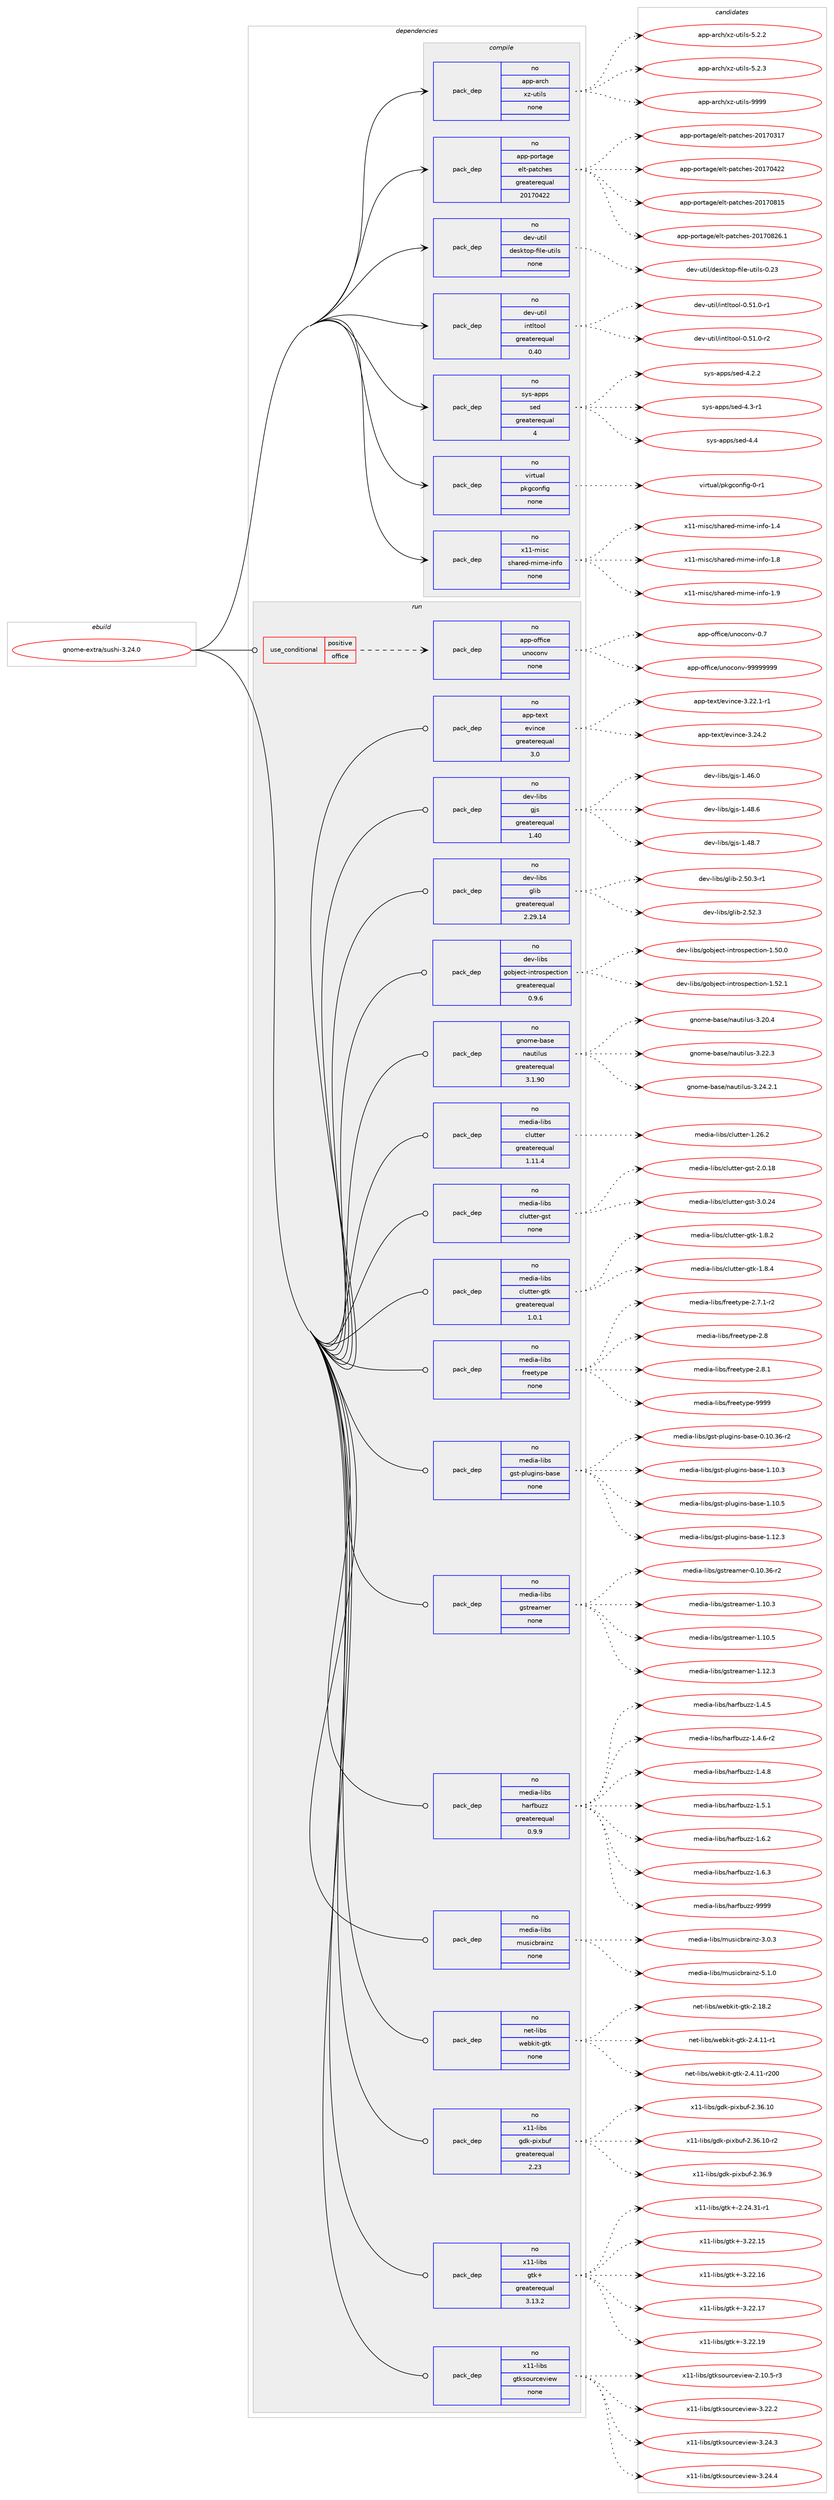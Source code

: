 digraph prolog {

# *************
# Graph options
# *************

newrank=true;
concentrate=true;
compound=true;
graph [rankdir=LR,fontname=Helvetica,fontsize=10,ranksep=1.5];#, ranksep=2.5, nodesep=0.2];
edge  [arrowhead=vee];
node  [fontname=Helvetica,fontsize=10];

# **********
# The ebuild
# **********

subgraph cluster_leftcol {
color=gray;
rank=same;
label=<<i>ebuild</i>>;
id [label="gnome-extra/sushi-3.24.0", color=red, width=4, href="../gnome-extra/sushi-3.24.0.svg"];
}

# ****************
# The dependencies
# ****************

subgraph cluster_midcol {
color=gray;
label=<<i>dependencies</i>>;
subgraph cluster_compile {
fillcolor="#eeeeee";
style=filled;
label=<<i>compile</i>>;
subgraph pack225061 {
dependency312137 [label=<<TABLE BORDER="0" CELLBORDER="1" CELLSPACING="0" CELLPADDING="4" WIDTH="220"><TR><TD ROWSPAN="6" CELLPADDING="30">pack_dep</TD></TR><TR><TD WIDTH="110">no</TD></TR><TR><TD>app-arch</TD></TR><TR><TD>xz-utils</TD></TR><TR><TD>none</TD></TR><TR><TD></TD></TR></TABLE>>, shape=none, color=blue];
}
id:e -> dependency312137:w [weight=20,style="solid",arrowhead="vee"];
subgraph pack225062 {
dependency312138 [label=<<TABLE BORDER="0" CELLBORDER="1" CELLSPACING="0" CELLPADDING="4" WIDTH="220"><TR><TD ROWSPAN="6" CELLPADDING="30">pack_dep</TD></TR><TR><TD WIDTH="110">no</TD></TR><TR><TD>app-portage</TD></TR><TR><TD>elt-patches</TD></TR><TR><TD>greaterequal</TD></TR><TR><TD>20170422</TD></TR></TABLE>>, shape=none, color=blue];
}
id:e -> dependency312138:w [weight=20,style="solid",arrowhead="vee"];
subgraph pack225063 {
dependency312139 [label=<<TABLE BORDER="0" CELLBORDER="1" CELLSPACING="0" CELLPADDING="4" WIDTH="220"><TR><TD ROWSPAN="6" CELLPADDING="30">pack_dep</TD></TR><TR><TD WIDTH="110">no</TD></TR><TR><TD>dev-util</TD></TR><TR><TD>desktop-file-utils</TD></TR><TR><TD>none</TD></TR><TR><TD></TD></TR></TABLE>>, shape=none, color=blue];
}
id:e -> dependency312139:w [weight=20,style="solid",arrowhead="vee"];
subgraph pack225064 {
dependency312140 [label=<<TABLE BORDER="0" CELLBORDER="1" CELLSPACING="0" CELLPADDING="4" WIDTH="220"><TR><TD ROWSPAN="6" CELLPADDING="30">pack_dep</TD></TR><TR><TD WIDTH="110">no</TD></TR><TR><TD>dev-util</TD></TR><TR><TD>intltool</TD></TR><TR><TD>greaterequal</TD></TR><TR><TD>0.40</TD></TR></TABLE>>, shape=none, color=blue];
}
id:e -> dependency312140:w [weight=20,style="solid",arrowhead="vee"];
subgraph pack225065 {
dependency312141 [label=<<TABLE BORDER="0" CELLBORDER="1" CELLSPACING="0" CELLPADDING="4" WIDTH="220"><TR><TD ROWSPAN="6" CELLPADDING="30">pack_dep</TD></TR><TR><TD WIDTH="110">no</TD></TR><TR><TD>sys-apps</TD></TR><TR><TD>sed</TD></TR><TR><TD>greaterequal</TD></TR><TR><TD>4</TD></TR></TABLE>>, shape=none, color=blue];
}
id:e -> dependency312141:w [weight=20,style="solid",arrowhead="vee"];
subgraph pack225066 {
dependency312142 [label=<<TABLE BORDER="0" CELLBORDER="1" CELLSPACING="0" CELLPADDING="4" WIDTH="220"><TR><TD ROWSPAN="6" CELLPADDING="30">pack_dep</TD></TR><TR><TD WIDTH="110">no</TD></TR><TR><TD>virtual</TD></TR><TR><TD>pkgconfig</TD></TR><TR><TD>none</TD></TR><TR><TD></TD></TR></TABLE>>, shape=none, color=blue];
}
id:e -> dependency312142:w [weight=20,style="solid",arrowhead="vee"];
subgraph pack225067 {
dependency312143 [label=<<TABLE BORDER="0" CELLBORDER="1" CELLSPACING="0" CELLPADDING="4" WIDTH="220"><TR><TD ROWSPAN="6" CELLPADDING="30">pack_dep</TD></TR><TR><TD WIDTH="110">no</TD></TR><TR><TD>x11-misc</TD></TR><TR><TD>shared-mime-info</TD></TR><TR><TD>none</TD></TR><TR><TD></TD></TR></TABLE>>, shape=none, color=blue];
}
id:e -> dependency312143:w [weight=20,style="solid",arrowhead="vee"];
}
subgraph cluster_compileandrun {
fillcolor="#eeeeee";
style=filled;
label=<<i>compile and run</i>>;
}
subgraph cluster_run {
fillcolor="#eeeeee";
style=filled;
label=<<i>run</i>>;
subgraph cond82106 {
dependency312144 [label=<<TABLE BORDER="0" CELLBORDER="1" CELLSPACING="0" CELLPADDING="4"><TR><TD ROWSPAN="3" CELLPADDING="10">use_conditional</TD></TR><TR><TD>positive</TD></TR><TR><TD>office</TD></TR></TABLE>>, shape=none, color=red];
subgraph pack225068 {
dependency312145 [label=<<TABLE BORDER="0" CELLBORDER="1" CELLSPACING="0" CELLPADDING="4" WIDTH="220"><TR><TD ROWSPAN="6" CELLPADDING="30">pack_dep</TD></TR><TR><TD WIDTH="110">no</TD></TR><TR><TD>app-office</TD></TR><TR><TD>unoconv</TD></TR><TR><TD>none</TD></TR><TR><TD></TD></TR></TABLE>>, shape=none, color=blue];
}
dependency312144:e -> dependency312145:w [weight=20,style="dashed",arrowhead="vee"];
}
id:e -> dependency312144:w [weight=20,style="solid",arrowhead="odot"];
subgraph pack225069 {
dependency312146 [label=<<TABLE BORDER="0" CELLBORDER="1" CELLSPACING="0" CELLPADDING="4" WIDTH="220"><TR><TD ROWSPAN="6" CELLPADDING="30">pack_dep</TD></TR><TR><TD WIDTH="110">no</TD></TR><TR><TD>app-text</TD></TR><TR><TD>evince</TD></TR><TR><TD>greaterequal</TD></TR><TR><TD>3.0</TD></TR></TABLE>>, shape=none, color=blue];
}
id:e -> dependency312146:w [weight=20,style="solid",arrowhead="odot"];
subgraph pack225070 {
dependency312147 [label=<<TABLE BORDER="0" CELLBORDER="1" CELLSPACING="0" CELLPADDING="4" WIDTH="220"><TR><TD ROWSPAN="6" CELLPADDING="30">pack_dep</TD></TR><TR><TD WIDTH="110">no</TD></TR><TR><TD>dev-libs</TD></TR><TR><TD>gjs</TD></TR><TR><TD>greaterequal</TD></TR><TR><TD>1.40</TD></TR></TABLE>>, shape=none, color=blue];
}
id:e -> dependency312147:w [weight=20,style="solid",arrowhead="odot"];
subgraph pack225071 {
dependency312148 [label=<<TABLE BORDER="0" CELLBORDER="1" CELLSPACING="0" CELLPADDING="4" WIDTH="220"><TR><TD ROWSPAN="6" CELLPADDING="30">pack_dep</TD></TR><TR><TD WIDTH="110">no</TD></TR><TR><TD>dev-libs</TD></TR><TR><TD>glib</TD></TR><TR><TD>greaterequal</TD></TR><TR><TD>2.29.14</TD></TR></TABLE>>, shape=none, color=blue];
}
id:e -> dependency312148:w [weight=20,style="solid",arrowhead="odot"];
subgraph pack225072 {
dependency312149 [label=<<TABLE BORDER="0" CELLBORDER="1" CELLSPACING="0" CELLPADDING="4" WIDTH="220"><TR><TD ROWSPAN="6" CELLPADDING="30">pack_dep</TD></TR><TR><TD WIDTH="110">no</TD></TR><TR><TD>dev-libs</TD></TR><TR><TD>gobject-introspection</TD></TR><TR><TD>greaterequal</TD></TR><TR><TD>0.9.6</TD></TR></TABLE>>, shape=none, color=blue];
}
id:e -> dependency312149:w [weight=20,style="solid",arrowhead="odot"];
subgraph pack225073 {
dependency312150 [label=<<TABLE BORDER="0" CELLBORDER="1" CELLSPACING="0" CELLPADDING="4" WIDTH="220"><TR><TD ROWSPAN="6" CELLPADDING="30">pack_dep</TD></TR><TR><TD WIDTH="110">no</TD></TR><TR><TD>gnome-base</TD></TR><TR><TD>nautilus</TD></TR><TR><TD>greaterequal</TD></TR><TR><TD>3.1.90</TD></TR></TABLE>>, shape=none, color=blue];
}
id:e -> dependency312150:w [weight=20,style="solid",arrowhead="odot"];
subgraph pack225074 {
dependency312151 [label=<<TABLE BORDER="0" CELLBORDER="1" CELLSPACING="0" CELLPADDING="4" WIDTH="220"><TR><TD ROWSPAN="6" CELLPADDING="30">pack_dep</TD></TR><TR><TD WIDTH="110">no</TD></TR><TR><TD>media-libs</TD></TR><TR><TD>clutter</TD></TR><TR><TD>greaterequal</TD></TR><TR><TD>1.11.4</TD></TR></TABLE>>, shape=none, color=blue];
}
id:e -> dependency312151:w [weight=20,style="solid",arrowhead="odot"];
subgraph pack225075 {
dependency312152 [label=<<TABLE BORDER="0" CELLBORDER="1" CELLSPACING="0" CELLPADDING="4" WIDTH="220"><TR><TD ROWSPAN="6" CELLPADDING="30">pack_dep</TD></TR><TR><TD WIDTH="110">no</TD></TR><TR><TD>media-libs</TD></TR><TR><TD>clutter-gst</TD></TR><TR><TD>none</TD></TR><TR><TD></TD></TR></TABLE>>, shape=none, color=blue];
}
id:e -> dependency312152:w [weight=20,style="solid",arrowhead="odot"];
subgraph pack225076 {
dependency312153 [label=<<TABLE BORDER="0" CELLBORDER="1" CELLSPACING="0" CELLPADDING="4" WIDTH="220"><TR><TD ROWSPAN="6" CELLPADDING="30">pack_dep</TD></TR><TR><TD WIDTH="110">no</TD></TR><TR><TD>media-libs</TD></TR><TR><TD>clutter-gtk</TD></TR><TR><TD>greaterequal</TD></TR><TR><TD>1.0.1</TD></TR></TABLE>>, shape=none, color=blue];
}
id:e -> dependency312153:w [weight=20,style="solid",arrowhead="odot"];
subgraph pack225077 {
dependency312154 [label=<<TABLE BORDER="0" CELLBORDER="1" CELLSPACING="0" CELLPADDING="4" WIDTH="220"><TR><TD ROWSPAN="6" CELLPADDING="30">pack_dep</TD></TR><TR><TD WIDTH="110">no</TD></TR><TR><TD>media-libs</TD></TR><TR><TD>freetype</TD></TR><TR><TD>none</TD></TR><TR><TD></TD></TR></TABLE>>, shape=none, color=blue];
}
id:e -> dependency312154:w [weight=20,style="solid",arrowhead="odot"];
subgraph pack225078 {
dependency312155 [label=<<TABLE BORDER="0" CELLBORDER="1" CELLSPACING="0" CELLPADDING="4" WIDTH="220"><TR><TD ROWSPAN="6" CELLPADDING="30">pack_dep</TD></TR><TR><TD WIDTH="110">no</TD></TR><TR><TD>media-libs</TD></TR><TR><TD>gst-plugins-base</TD></TR><TR><TD>none</TD></TR><TR><TD></TD></TR></TABLE>>, shape=none, color=blue];
}
id:e -> dependency312155:w [weight=20,style="solid",arrowhead="odot"];
subgraph pack225079 {
dependency312156 [label=<<TABLE BORDER="0" CELLBORDER="1" CELLSPACING="0" CELLPADDING="4" WIDTH="220"><TR><TD ROWSPAN="6" CELLPADDING="30">pack_dep</TD></TR><TR><TD WIDTH="110">no</TD></TR><TR><TD>media-libs</TD></TR><TR><TD>gstreamer</TD></TR><TR><TD>none</TD></TR><TR><TD></TD></TR></TABLE>>, shape=none, color=blue];
}
id:e -> dependency312156:w [weight=20,style="solid",arrowhead="odot"];
subgraph pack225080 {
dependency312157 [label=<<TABLE BORDER="0" CELLBORDER="1" CELLSPACING="0" CELLPADDING="4" WIDTH="220"><TR><TD ROWSPAN="6" CELLPADDING="30">pack_dep</TD></TR><TR><TD WIDTH="110">no</TD></TR><TR><TD>media-libs</TD></TR><TR><TD>harfbuzz</TD></TR><TR><TD>greaterequal</TD></TR><TR><TD>0.9.9</TD></TR></TABLE>>, shape=none, color=blue];
}
id:e -> dependency312157:w [weight=20,style="solid",arrowhead="odot"];
subgraph pack225081 {
dependency312158 [label=<<TABLE BORDER="0" CELLBORDER="1" CELLSPACING="0" CELLPADDING="4" WIDTH="220"><TR><TD ROWSPAN="6" CELLPADDING="30">pack_dep</TD></TR><TR><TD WIDTH="110">no</TD></TR><TR><TD>media-libs</TD></TR><TR><TD>musicbrainz</TD></TR><TR><TD>none</TD></TR><TR><TD></TD></TR></TABLE>>, shape=none, color=blue];
}
id:e -> dependency312158:w [weight=20,style="solid",arrowhead="odot"];
subgraph pack225082 {
dependency312159 [label=<<TABLE BORDER="0" CELLBORDER="1" CELLSPACING="0" CELLPADDING="4" WIDTH="220"><TR><TD ROWSPAN="6" CELLPADDING="30">pack_dep</TD></TR><TR><TD WIDTH="110">no</TD></TR><TR><TD>net-libs</TD></TR><TR><TD>webkit-gtk</TD></TR><TR><TD>none</TD></TR><TR><TD></TD></TR></TABLE>>, shape=none, color=blue];
}
id:e -> dependency312159:w [weight=20,style="solid",arrowhead="odot"];
subgraph pack225083 {
dependency312160 [label=<<TABLE BORDER="0" CELLBORDER="1" CELLSPACING="0" CELLPADDING="4" WIDTH="220"><TR><TD ROWSPAN="6" CELLPADDING="30">pack_dep</TD></TR><TR><TD WIDTH="110">no</TD></TR><TR><TD>x11-libs</TD></TR><TR><TD>gdk-pixbuf</TD></TR><TR><TD>greaterequal</TD></TR><TR><TD>2.23</TD></TR></TABLE>>, shape=none, color=blue];
}
id:e -> dependency312160:w [weight=20,style="solid",arrowhead="odot"];
subgraph pack225084 {
dependency312161 [label=<<TABLE BORDER="0" CELLBORDER="1" CELLSPACING="0" CELLPADDING="4" WIDTH="220"><TR><TD ROWSPAN="6" CELLPADDING="30">pack_dep</TD></TR><TR><TD WIDTH="110">no</TD></TR><TR><TD>x11-libs</TD></TR><TR><TD>gtk+</TD></TR><TR><TD>greaterequal</TD></TR><TR><TD>3.13.2</TD></TR></TABLE>>, shape=none, color=blue];
}
id:e -> dependency312161:w [weight=20,style="solid",arrowhead="odot"];
subgraph pack225085 {
dependency312162 [label=<<TABLE BORDER="0" CELLBORDER="1" CELLSPACING="0" CELLPADDING="4" WIDTH="220"><TR><TD ROWSPAN="6" CELLPADDING="30">pack_dep</TD></TR><TR><TD WIDTH="110">no</TD></TR><TR><TD>x11-libs</TD></TR><TR><TD>gtksourceview</TD></TR><TR><TD>none</TD></TR><TR><TD></TD></TR></TABLE>>, shape=none, color=blue];
}
id:e -> dependency312162:w [weight=20,style="solid",arrowhead="odot"];
}
}

# **************
# The candidates
# **************

subgraph cluster_choices {
rank=same;
color=gray;
label=<<i>candidates</i>>;

subgraph choice225061 {
color=black;
nodesep=1;
choice971121124597114991044712012245117116105108115455346504650 [label="app-arch/xz-utils-5.2.2", color=red, width=4,href="../app-arch/xz-utils-5.2.2.svg"];
choice971121124597114991044712012245117116105108115455346504651 [label="app-arch/xz-utils-5.2.3", color=red, width=4,href="../app-arch/xz-utils-5.2.3.svg"];
choice9711211245971149910447120122451171161051081154557575757 [label="app-arch/xz-utils-9999", color=red, width=4,href="../app-arch/xz-utils-9999.svg"];
dependency312137:e -> choice971121124597114991044712012245117116105108115455346504650:w [style=dotted,weight="100"];
dependency312137:e -> choice971121124597114991044712012245117116105108115455346504651:w [style=dotted,weight="100"];
dependency312137:e -> choice9711211245971149910447120122451171161051081154557575757:w [style=dotted,weight="100"];
}
subgraph choice225062 {
color=black;
nodesep=1;
choice97112112451121111141169710310147101108116451129711699104101115455048495548514955 [label="app-portage/elt-patches-20170317", color=red, width=4,href="../app-portage/elt-patches-20170317.svg"];
choice97112112451121111141169710310147101108116451129711699104101115455048495548525050 [label="app-portage/elt-patches-20170422", color=red, width=4,href="../app-portage/elt-patches-20170422.svg"];
choice97112112451121111141169710310147101108116451129711699104101115455048495548564953 [label="app-portage/elt-patches-20170815", color=red, width=4,href="../app-portage/elt-patches-20170815.svg"];
choice971121124511211111411697103101471011081164511297116991041011154550484955485650544649 [label="app-portage/elt-patches-20170826.1", color=red, width=4,href="../app-portage/elt-patches-20170826.1.svg"];
dependency312138:e -> choice97112112451121111141169710310147101108116451129711699104101115455048495548514955:w [style=dotted,weight="100"];
dependency312138:e -> choice97112112451121111141169710310147101108116451129711699104101115455048495548525050:w [style=dotted,weight="100"];
dependency312138:e -> choice97112112451121111141169710310147101108116451129711699104101115455048495548564953:w [style=dotted,weight="100"];
dependency312138:e -> choice971121124511211111411697103101471011081164511297116991041011154550484955485650544649:w [style=dotted,weight="100"];
}
subgraph choice225063 {
color=black;
nodesep=1;
choice100101118451171161051084710010111510711611111245102105108101451171161051081154548465051 [label="dev-util/desktop-file-utils-0.23", color=red, width=4,href="../dev-util/desktop-file-utils-0.23.svg"];
dependency312139:e -> choice100101118451171161051084710010111510711611111245102105108101451171161051081154548465051:w [style=dotted,weight="100"];
}
subgraph choice225064 {
color=black;
nodesep=1;
choice1001011184511711610510847105110116108116111111108454846534946484511449 [label="dev-util/intltool-0.51.0-r1", color=red, width=4,href="../dev-util/intltool-0.51.0-r1.svg"];
choice1001011184511711610510847105110116108116111111108454846534946484511450 [label="dev-util/intltool-0.51.0-r2", color=red, width=4,href="../dev-util/intltool-0.51.0-r2.svg"];
dependency312140:e -> choice1001011184511711610510847105110116108116111111108454846534946484511449:w [style=dotted,weight="100"];
dependency312140:e -> choice1001011184511711610510847105110116108116111111108454846534946484511450:w [style=dotted,weight="100"];
}
subgraph choice225065 {
color=black;
nodesep=1;
choice115121115459711211211547115101100455246504650 [label="sys-apps/sed-4.2.2", color=red, width=4,href="../sys-apps/sed-4.2.2.svg"];
choice115121115459711211211547115101100455246514511449 [label="sys-apps/sed-4.3-r1", color=red, width=4,href="../sys-apps/sed-4.3-r1.svg"];
choice11512111545971121121154711510110045524652 [label="sys-apps/sed-4.4", color=red, width=4,href="../sys-apps/sed-4.4.svg"];
dependency312141:e -> choice115121115459711211211547115101100455246504650:w [style=dotted,weight="100"];
dependency312141:e -> choice115121115459711211211547115101100455246514511449:w [style=dotted,weight="100"];
dependency312141:e -> choice11512111545971121121154711510110045524652:w [style=dotted,weight="100"];
}
subgraph choice225066 {
color=black;
nodesep=1;
choice11810511411611797108471121071039911111010210510345484511449 [label="virtual/pkgconfig-0-r1", color=red, width=4,href="../virtual/pkgconfig-0-r1.svg"];
dependency312142:e -> choice11810511411611797108471121071039911111010210510345484511449:w [style=dotted,weight="100"];
}
subgraph choice225067 {
color=black;
nodesep=1;
choice120494945109105115994711510497114101100451091051091014510511010211145494652 [label="x11-misc/shared-mime-info-1.4", color=red, width=4,href="../x11-misc/shared-mime-info-1.4.svg"];
choice120494945109105115994711510497114101100451091051091014510511010211145494656 [label="x11-misc/shared-mime-info-1.8", color=red, width=4,href="../x11-misc/shared-mime-info-1.8.svg"];
choice120494945109105115994711510497114101100451091051091014510511010211145494657 [label="x11-misc/shared-mime-info-1.9", color=red, width=4,href="../x11-misc/shared-mime-info-1.9.svg"];
dependency312143:e -> choice120494945109105115994711510497114101100451091051091014510511010211145494652:w [style=dotted,weight="100"];
dependency312143:e -> choice120494945109105115994711510497114101100451091051091014510511010211145494656:w [style=dotted,weight="100"];
dependency312143:e -> choice120494945109105115994711510497114101100451091051091014510511010211145494657:w [style=dotted,weight="100"];
}
subgraph choice225068 {
color=black;
nodesep=1;
choice971121124511110210210599101471171101119911111011845484655 [label="app-office/unoconv-0.7", color=red, width=4,href="../app-office/unoconv-0.7.svg"];
choice9711211245111102102105991014711711011199111110118455757575757575757 [label="app-office/unoconv-99999999", color=red, width=4,href="../app-office/unoconv-99999999.svg"];
dependency312145:e -> choice971121124511110210210599101471171101119911111011845484655:w [style=dotted,weight="100"];
dependency312145:e -> choice9711211245111102102105991014711711011199111110118455757575757575757:w [style=dotted,weight="100"];
}
subgraph choice225069 {
color=black;
nodesep=1;
choice97112112451161011201164710111810511099101455146505046494511449 [label="app-text/evince-3.22.1-r1", color=red, width=4,href="../app-text/evince-3.22.1-r1.svg"];
choice9711211245116101120116471011181051109910145514650524650 [label="app-text/evince-3.24.2", color=red, width=4,href="../app-text/evince-3.24.2.svg"];
dependency312146:e -> choice97112112451161011201164710111810511099101455146505046494511449:w [style=dotted,weight="100"];
dependency312146:e -> choice9711211245116101120116471011181051109910145514650524650:w [style=dotted,weight="100"];
}
subgraph choice225070 {
color=black;
nodesep=1;
choice10010111845108105981154710310611545494652544648 [label="dev-libs/gjs-1.46.0", color=red, width=4,href="../dev-libs/gjs-1.46.0.svg"];
choice10010111845108105981154710310611545494652564654 [label="dev-libs/gjs-1.48.6", color=red, width=4,href="../dev-libs/gjs-1.48.6.svg"];
choice10010111845108105981154710310611545494652564655 [label="dev-libs/gjs-1.48.7", color=red, width=4,href="../dev-libs/gjs-1.48.7.svg"];
dependency312147:e -> choice10010111845108105981154710310611545494652544648:w [style=dotted,weight="100"];
dependency312147:e -> choice10010111845108105981154710310611545494652564654:w [style=dotted,weight="100"];
dependency312147:e -> choice10010111845108105981154710310611545494652564655:w [style=dotted,weight="100"];
}
subgraph choice225071 {
color=black;
nodesep=1;
choice10010111845108105981154710310810598455046534846514511449 [label="dev-libs/glib-2.50.3-r1", color=red, width=4,href="../dev-libs/glib-2.50.3-r1.svg"];
choice1001011184510810598115471031081059845504653504651 [label="dev-libs/glib-2.52.3", color=red, width=4,href="../dev-libs/glib-2.52.3.svg"];
dependency312148:e -> choice10010111845108105981154710310810598455046534846514511449:w [style=dotted,weight="100"];
dependency312148:e -> choice1001011184510810598115471031081059845504653504651:w [style=dotted,weight="100"];
}
subgraph choice225072 {
color=black;
nodesep=1;
choice1001011184510810598115471031119810610199116451051101161141111151121019911610511111045494653484648 [label="dev-libs/gobject-introspection-1.50.0", color=red, width=4,href="../dev-libs/gobject-introspection-1.50.0.svg"];
choice1001011184510810598115471031119810610199116451051101161141111151121019911610511111045494653504649 [label="dev-libs/gobject-introspection-1.52.1", color=red, width=4,href="../dev-libs/gobject-introspection-1.52.1.svg"];
dependency312149:e -> choice1001011184510810598115471031119810610199116451051101161141111151121019911610511111045494653484648:w [style=dotted,weight="100"];
dependency312149:e -> choice1001011184510810598115471031119810610199116451051101161141111151121019911610511111045494653504649:w [style=dotted,weight="100"];
}
subgraph choice225073 {
color=black;
nodesep=1;
choice103110111109101459897115101471109711711610510811711545514650484652 [label="gnome-base/nautilus-3.20.4", color=red, width=4,href="../gnome-base/nautilus-3.20.4.svg"];
choice103110111109101459897115101471109711711610510811711545514650504651 [label="gnome-base/nautilus-3.22.3", color=red, width=4,href="../gnome-base/nautilus-3.22.3.svg"];
choice1031101111091014598971151014711097117116105108117115455146505246504649 [label="gnome-base/nautilus-3.24.2.1", color=red, width=4,href="../gnome-base/nautilus-3.24.2.1.svg"];
dependency312150:e -> choice103110111109101459897115101471109711711610510811711545514650484652:w [style=dotted,weight="100"];
dependency312150:e -> choice103110111109101459897115101471109711711610510811711545514650504651:w [style=dotted,weight="100"];
dependency312150:e -> choice1031101111091014598971151014711097117116105108117115455146505246504649:w [style=dotted,weight="100"];
}
subgraph choice225074 {
color=black;
nodesep=1;
choice109101100105974510810598115479910811711611610111445494650544650 [label="media-libs/clutter-1.26.2", color=red, width=4,href="../media-libs/clutter-1.26.2.svg"];
dependency312151:e -> choice109101100105974510810598115479910811711611610111445494650544650:w [style=dotted,weight="100"];
}
subgraph choice225075 {
color=black;
nodesep=1;
choice10910110010597451081059811547991081171161161011144510311511645504648464956 [label="media-libs/clutter-gst-2.0.18", color=red, width=4,href="../media-libs/clutter-gst-2.0.18.svg"];
choice10910110010597451081059811547991081171161161011144510311511645514648465052 [label="media-libs/clutter-gst-3.0.24", color=red, width=4,href="../media-libs/clutter-gst-3.0.24.svg"];
dependency312152:e -> choice10910110010597451081059811547991081171161161011144510311511645504648464956:w [style=dotted,weight="100"];
dependency312152:e -> choice10910110010597451081059811547991081171161161011144510311511645514648465052:w [style=dotted,weight="100"];
}
subgraph choice225076 {
color=black;
nodesep=1;
choice109101100105974510810598115479910811711611610111445103116107454946564650 [label="media-libs/clutter-gtk-1.8.2", color=red, width=4,href="../media-libs/clutter-gtk-1.8.2.svg"];
choice109101100105974510810598115479910811711611610111445103116107454946564652 [label="media-libs/clutter-gtk-1.8.4", color=red, width=4,href="../media-libs/clutter-gtk-1.8.4.svg"];
dependency312153:e -> choice109101100105974510810598115479910811711611610111445103116107454946564650:w [style=dotted,weight="100"];
dependency312153:e -> choice109101100105974510810598115479910811711611610111445103116107454946564652:w [style=dotted,weight="100"];
}
subgraph choice225077 {
color=black;
nodesep=1;
choice109101100105974510810598115471021141011011161211121014550465546494511450 [label="media-libs/freetype-2.7.1-r2", color=red, width=4,href="../media-libs/freetype-2.7.1-r2.svg"];
choice1091011001059745108105981154710211410110111612111210145504656 [label="media-libs/freetype-2.8", color=red, width=4,href="../media-libs/freetype-2.8.svg"];
choice10910110010597451081059811547102114101101116121112101455046564649 [label="media-libs/freetype-2.8.1", color=red, width=4,href="../media-libs/freetype-2.8.1.svg"];
choice109101100105974510810598115471021141011011161211121014557575757 [label="media-libs/freetype-9999", color=red, width=4,href="../media-libs/freetype-9999.svg"];
dependency312154:e -> choice109101100105974510810598115471021141011011161211121014550465546494511450:w [style=dotted,weight="100"];
dependency312154:e -> choice1091011001059745108105981154710211410110111612111210145504656:w [style=dotted,weight="100"];
dependency312154:e -> choice10910110010597451081059811547102114101101116121112101455046564649:w [style=dotted,weight="100"];
dependency312154:e -> choice109101100105974510810598115471021141011011161211121014557575757:w [style=dotted,weight="100"];
}
subgraph choice225078 {
color=black;
nodesep=1;
choice109101100105974510810598115471031151164511210811710310511011545989711510145484649484651544511450 [label="media-libs/gst-plugins-base-0.10.36-r2", color=red, width=4,href="../media-libs/gst-plugins-base-0.10.36-r2.svg"];
choice109101100105974510810598115471031151164511210811710310511011545989711510145494649484651 [label="media-libs/gst-plugins-base-1.10.3", color=red, width=4,href="../media-libs/gst-plugins-base-1.10.3.svg"];
choice109101100105974510810598115471031151164511210811710310511011545989711510145494649484653 [label="media-libs/gst-plugins-base-1.10.5", color=red, width=4,href="../media-libs/gst-plugins-base-1.10.5.svg"];
choice109101100105974510810598115471031151164511210811710310511011545989711510145494649504651 [label="media-libs/gst-plugins-base-1.12.3", color=red, width=4,href="../media-libs/gst-plugins-base-1.12.3.svg"];
dependency312155:e -> choice109101100105974510810598115471031151164511210811710310511011545989711510145484649484651544511450:w [style=dotted,weight="100"];
dependency312155:e -> choice109101100105974510810598115471031151164511210811710310511011545989711510145494649484651:w [style=dotted,weight="100"];
dependency312155:e -> choice109101100105974510810598115471031151164511210811710310511011545989711510145494649484653:w [style=dotted,weight="100"];
dependency312155:e -> choice109101100105974510810598115471031151164511210811710310511011545989711510145494649504651:w [style=dotted,weight="100"];
}
subgraph choice225079 {
color=black;
nodesep=1;
choice109101100105974510810598115471031151161141019710910111445484649484651544511450 [label="media-libs/gstreamer-0.10.36-r2", color=red, width=4,href="../media-libs/gstreamer-0.10.36-r2.svg"];
choice109101100105974510810598115471031151161141019710910111445494649484651 [label="media-libs/gstreamer-1.10.3", color=red, width=4,href="../media-libs/gstreamer-1.10.3.svg"];
choice109101100105974510810598115471031151161141019710910111445494649484653 [label="media-libs/gstreamer-1.10.5", color=red, width=4,href="../media-libs/gstreamer-1.10.5.svg"];
choice109101100105974510810598115471031151161141019710910111445494649504651 [label="media-libs/gstreamer-1.12.3", color=red, width=4,href="../media-libs/gstreamer-1.12.3.svg"];
dependency312156:e -> choice109101100105974510810598115471031151161141019710910111445484649484651544511450:w [style=dotted,weight="100"];
dependency312156:e -> choice109101100105974510810598115471031151161141019710910111445494649484651:w [style=dotted,weight="100"];
dependency312156:e -> choice109101100105974510810598115471031151161141019710910111445494649484653:w [style=dotted,weight="100"];
dependency312156:e -> choice109101100105974510810598115471031151161141019710910111445494649504651:w [style=dotted,weight="100"];
}
subgraph choice225080 {
color=black;
nodesep=1;
choice109101100105974510810598115471049711410298117122122454946524653 [label="media-libs/harfbuzz-1.4.5", color=red, width=4,href="../media-libs/harfbuzz-1.4.5.svg"];
choice1091011001059745108105981154710497114102981171221224549465246544511450 [label="media-libs/harfbuzz-1.4.6-r2", color=red, width=4,href="../media-libs/harfbuzz-1.4.6-r2.svg"];
choice109101100105974510810598115471049711410298117122122454946524656 [label="media-libs/harfbuzz-1.4.8", color=red, width=4,href="../media-libs/harfbuzz-1.4.8.svg"];
choice109101100105974510810598115471049711410298117122122454946534649 [label="media-libs/harfbuzz-1.5.1", color=red, width=4,href="../media-libs/harfbuzz-1.5.1.svg"];
choice109101100105974510810598115471049711410298117122122454946544650 [label="media-libs/harfbuzz-1.6.2", color=red, width=4,href="../media-libs/harfbuzz-1.6.2.svg"];
choice109101100105974510810598115471049711410298117122122454946544651 [label="media-libs/harfbuzz-1.6.3", color=red, width=4,href="../media-libs/harfbuzz-1.6.3.svg"];
choice1091011001059745108105981154710497114102981171221224557575757 [label="media-libs/harfbuzz-9999", color=red, width=4,href="../media-libs/harfbuzz-9999.svg"];
dependency312157:e -> choice109101100105974510810598115471049711410298117122122454946524653:w [style=dotted,weight="100"];
dependency312157:e -> choice1091011001059745108105981154710497114102981171221224549465246544511450:w [style=dotted,weight="100"];
dependency312157:e -> choice109101100105974510810598115471049711410298117122122454946524656:w [style=dotted,weight="100"];
dependency312157:e -> choice109101100105974510810598115471049711410298117122122454946534649:w [style=dotted,weight="100"];
dependency312157:e -> choice109101100105974510810598115471049711410298117122122454946544650:w [style=dotted,weight="100"];
dependency312157:e -> choice109101100105974510810598115471049711410298117122122454946544651:w [style=dotted,weight="100"];
dependency312157:e -> choice1091011001059745108105981154710497114102981171221224557575757:w [style=dotted,weight="100"];
}
subgraph choice225081 {
color=black;
nodesep=1;
choice10910110010597451081059811547109117115105999811497105110122455146484651 [label="media-libs/musicbrainz-3.0.3", color=red, width=4,href="../media-libs/musicbrainz-3.0.3.svg"];
choice10910110010597451081059811547109117115105999811497105110122455346494648 [label="media-libs/musicbrainz-5.1.0", color=red, width=4,href="../media-libs/musicbrainz-5.1.0.svg"];
dependency312158:e -> choice10910110010597451081059811547109117115105999811497105110122455146484651:w [style=dotted,weight="100"];
dependency312158:e -> choice10910110010597451081059811547109117115105999811497105110122455346494648:w [style=dotted,weight="100"];
}
subgraph choice225082 {
color=black;
nodesep=1;
choice110101116451081059811547119101981071051164510311610745504649564650 [label="net-libs/webkit-gtk-2.18.2", color=red, width=4,href="../net-libs/webkit-gtk-2.18.2.svg"];
choice1101011164510810598115471191019810710511645103116107455046524649494511449 [label="net-libs/webkit-gtk-2.4.11-r1", color=red, width=4,href="../net-libs/webkit-gtk-2.4.11-r1.svg"];
choice11010111645108105981154711910198107105116451031161074550465246494945114504848 [label="net-libs/webkit-gtk-2.4.11-r200", color=red, width=4,href="../net-libs/webkit-gtk-2.4.11-r200.svg"];
dependency312159:e -> choice110101116451081059811547119101981071051164510311610745504649564650:w [style=dotted,weight="100"];
dependency312159:e -> choice1101011164510810598115471191019810710511645103116107455046524649494511449:w [style=dotted,weight="100"];
dependency312159:e -> choice11010111645108105981154711910198107105116451031161074550465246494945114504848:w [style=dotted,weight="100"];
}
subgraph choice225083 {
color=black;
nodesep=1;
choice120494945108105981154710310010745112105120981171024550465154464948 [label="x11-libs/gdk-pixbuf-2.36.10", color=red, width=4,href="../x11-libs/gdk-pixbuf-2.36.10.svg"];
choice1204949451081059811547103100107451121051209811710245504651544649484511450 [label="x11-libs/gdk-pixbuf-2.36.10-r2", color=red, width=4,href="../x11-libs/gdk-pixbuf-2.36.10-r2.svg"];
choice1204949451081059811547103100107451121051209811710245504651544657 [label="x11-libs/gdk-pixbuf-2.36.9", color=red, width=4,href="../x11-libs/gdk-pixbuf-2.36.9.svg"];
dependency312160:e -> choice120494945108105981154710310010745112105120981171024550465154464948:w [style=dotted,weight="100"];
dependency312160:e -> choice1204949451081059811547103100107451121051209811710245504651544649484511450:w [style=dotted,weight="100"];
dependency312160:e -> choice1204949451081059811547103100107451121051209811710245504651544657:w [style=dotted,weight="100"];
}
subgraph choice225084 {
color=black;
nodesep=1;
choice12049494510810598115471031161074345504650524651494511449 [label="x11-libs/gtk+-2.24.31-r1", color=red, width=4,href="../x11-libs/gtk+-2.24.31-r1.svg"];
choice1204949451081059811547103116107434551465050464953 [label="x11-libs/gtk+-3.22.15", color=red, width=4,href="../x11-libs/gtk+-3.22.15.svg"];
choice1204949451081059811547103116107434551465050464954 [label="x11-libs/gtk+-3.22.16", color=red, width=4,href="../x11-libs/gtk+-3.22.16.svg"];
choice1204949451081059811547103116107434551465050464955 [label="x11-libs/gtk+-3.22.17", color=red, width=4,href="../x11-libs/gtk+-3.22.17.svg"];
choice1204949451081059811547103116107434551465050464957 [label="x11-libs/gtk+-3.22.19", color=red, width=4,href="../x11-libs/gtk+-3.22.19.svg"];
dependency312161:e -> choice12049494510810598115471031161074345504650524651494511449:w [style=dotted,weight="100"];
dependency312161:e -> choice1204949451081059811547103116107434551465050464953:w [style=dotted,weight="100"];
dependency312161:e -> choice1204949451081059811547103116107434551465050464954:w [style=dotted,weight="100"];
dependency312161:e -> choice1204949451081059811547103116107434551465050464955:w [style=dotted,weight="100"];
dependency312161:e -> choice1204949451081059811547103116107434551465050464957:w [style=dotted,weight="100"];
}
subgraph choice225085 {
color=black;
nodesep=1;
choice120494945108105981154710311610711511111711499101118105101119455046494846534511451 [label="x11-libs/gtksourceview-2.10.5-r3", color=red, width=4,href="../x11-libs/gtksourceview-2.10.5-r3.svg"];
choice12049494510810598115471031161071151111171149910111810510111945514650504650 [label="x11-libs/gtksourceview-3.22.2", color=red, width=4,href="../x11-libs/gtksourceview-3.22.2.svg"];
choice12049494510810598115471031161071151111171149910111810510111945514650524651 [label="x11-libs/gtksourceview-3.24.3", color=red, width=4,href="../x11-libs/gtksourceview-3.24.3.svg"];
choice12049494510810598115471031161071151111171149910111810510111945514650524652 [label="x11-libs/gtksourceview-3.24.4", color=red, width=4,href="../x11-libs/gtksourceview-3.24.4.svg"];
dependency312162:e -> choice120494945108105981154710311610711511111711499101118105101119455046494846534511451:w [style=dotted,weight="100"];
dependency312162:e -> choice12049494510810598115471031161071151111171149910111810510111945514650504650:w [style=dotted,weight="100"];
dependency312162:e -> choice12049494510810598115471031161071151111171149910111810510111945514650524651:w [style=dotted,weight="100"];
dependency312162:e -> choice12049494510810598115471031161071151111171149910111810510111945514650524652:w [style=dotted,weight="100"];
}
}

}
